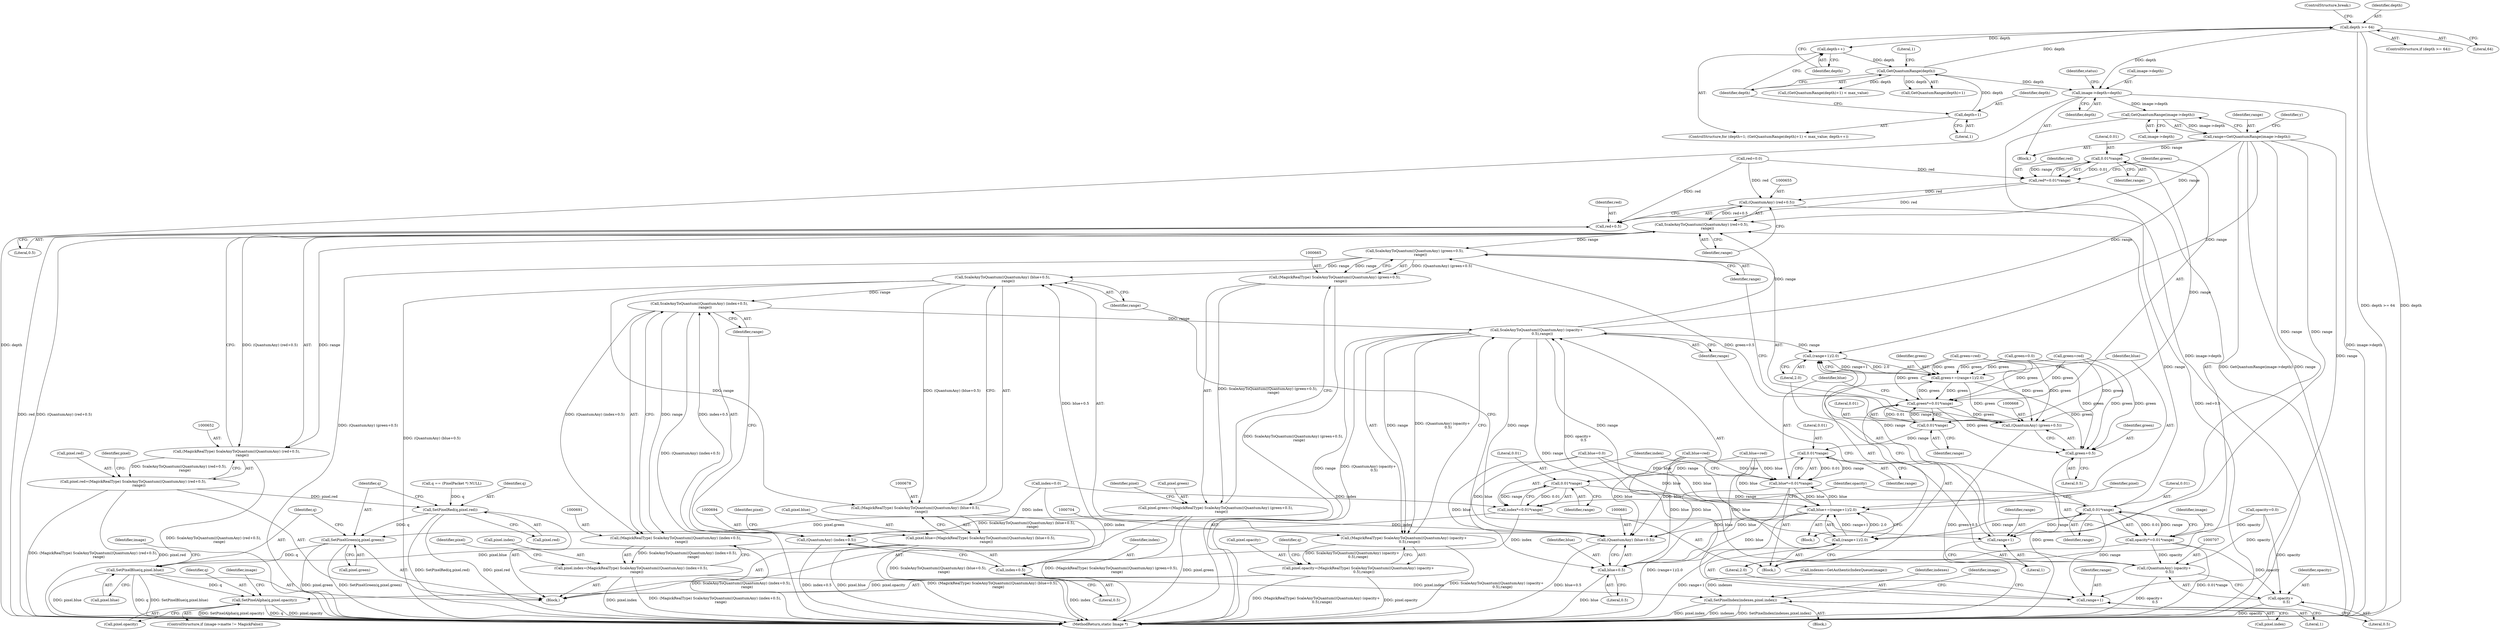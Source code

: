 digraph "0_ImageMagick_48bcf7c39302cdf9b0d9202ad03bf1b95152c44d@pointer" {
"1000290" [label="(Call,image->depth=depth)"];
"1000279" [label="(Call,GetQuantumRange(depth))"];
"1000283" [label="(Call,depth++)"];
"1000286" [label="(Call,depth >= 64)"];
"1000274" [label="(Call,depth=1)"];
"1000389" [label="(Call,GetQuantumRange(image->depth))"];
"1000387" [label="(Call,range=GetQuantumRange(image->depth))"];
"1000603" [label="(Call,0.01*range)"];
"1000601" [label="(Call,red*=0.01*range)"];
"1000654" [label="(Call,(QuantumAny) (red+0.5))"];
"1000653" [label="(Call,ScaleAnyToQuantum((QuantumAny) (red+0.5),\n          range))"];
"1000651" [label="(Call,(MagickRealType) ScaleAnyToQuantum((QuantumAny) (red+0.5),\n          range))"];
"1000647" [label="(Call,pixel.red=(MagickRealType) ScaleAnyToQuantum((QuantumAny) (red+0.5),\n          range))"];
"1000732" [label="(Call,SetPixelRed(q,pixel.red))"];
"1000737" [label="(Call,SetPixelGreen(q,pixel.green))"];
"1000742" [label="(Call,SetPixelBlue(q,pixel.blue))"];
"1000769" [label="(Call,SetPixelAlpha(q,pixel.opacity))"];
"1000666" [label="(Call,ScaleAnyToQuantum((QuantumAny) (green+0.5),\n          range))"];
"1000664" [label="(Call,(MagickRealType) ScaleAnyToQuantum((QuantumAny) (green+0.5),\n          range))"];
"1000660" [label="(Call,pixel.green=(MagickRealType) ScaleAnyToQuantum((QuantumAny) (green+0.5),\n          range))"];
"1000679" [label="(Call,ScaleAnyToQuantum((QuantumAny) (blue+0.5),\n          range))"];
"1000677" [label="(Call,(MagickRealType) ScaleAnyToQuantum((QuantumAny) (blue+0.5),\n          range))"];
"1000673" [label="(Call,pixel.blue=(MagickRealType) ScaleAnyToQuantum((QuantumAny) (blue+0.5),\n          range))"];
"1000692" [label="(Call,ScaleAnyToQuantum((QuantumAny) (index+0.5),\n          range))"];
"1000690" [label="(Call,(MagickRealType) ScaleAnyToQuantum((QuantumAny) (index+0.5),\n          range))"];
"1000686" [label="(Call,pixel.index=(MagickRealType) ScaleAnyToQuantum((QuantumAny) (index+0.5),\n          range))"];
"1000758" [label="(Call,SetPixelIndex(indexes,pixel.index))"];
"1000705" [label="(Call,ScaleAnyToQuantum((QuantumAny) (opacity+\n          0.5),range))"];
"1000635" [label="(Call,(range+1)/2.0)"];
"1000633" [label="(Call,green+=(range+1)/2.0)"];
"1000606" [label="(Call,green*=0.01*range)"];
"1000667" [label="(Call,(QuantumAny) (green+0.5))"];
"1000669" [label="(Call,green+0.5)"];
"1000636" [label="(Call,range+1)"];
"1000642" [label="(Call,(range+1)/2.0)"];
"1000640" [label="(Call,blue+=(range+1)/2.0)"];
"1000611" [label="(Call,blue*=0.01*range)"];
"1000680" [label="(Call,(QuantumAny) (blue+0.5))"];
"1000682" [label="(Call,blue+0.5)"];
"1000643" [label="(Call,range+1)"];
"1000703" [label="(Call,(MagickRealType) ScaleAnyToQuantum((QuantumAny) (opacity+\n          0.5),range))"];
"1000699" [label="(Call,pixel.opacity=(MagickRealType) ScaleAnyToQuantum((QuantumAny) (opacity+\n          0.5),range))"];
"1000656" [label="(Call,red+0.5)"];
"1000608" [label="(Call,0.01*range)"];
"1000613" [label="(Call,0.01*range)"];
"1000618" [label="(Call,0.01*range)"];
"1000616" [label="(Call,index*=0.01*range)"];
"1000693" [label="(Call,(QuantumAny) (index+0.5))"];
"1000695" [label="(Call,index+0.5)"];
"1000623" [label="(Call,0.01*range)"];
"1000621" [label="(Call,opacity*=0.01*range)"];
"1000706" [label="(Call,(QuantumAny) (opacity+\n          0.5))"];
"1000708" [label="(Call,opacity+\n          0.5)"];
"1000660" [label="(Call,pixel.green=(MagickRealType) ScaleAnyToQuantum((QuantumAny) (green+0.5),\n          range))"];
"1000389" [label="(Call,GetQuantumRange(image->depth))"];
"1000744" [label="(Call,pixel.blue)"];
"1000705" [label="(Call,ScaleAnyToQuantum((QuantumAny) (opacity+\n          0.5),range))"];
"1000670" [label="(Identifier,green)"];
"1000609" [label="(Literal,0.01)"];
"1000646" [label="(Literal,2.0)"];
"1000608" [label="(Call,0.01*range)"];
"1000615" [label="(Identifier,range)"];
"1000418" [label="(Call,blue=0.0)"];
"1000611" [label="(Call,blue*=0.01*range)"];
"1000739" [label="(Call,pixel.green)"];
"1000738" [label="(Identifier,q)"];
"1000734" [label="(Call,pixel.red)"];
"1000296" [label="(Identifier,status)"];
"1000758" [label="(Call,SetPixelIndex(indexes,pixel.index))"];
"1000289" [label="(ControlStructure,break;)"];
"1000390" [label="(Call,image->depth)"];
"1000645" [label="(Literal,1)"];
"1000284" [label="(Identifier,depth)"];
"1000607" [label="(Identifier,green)"];
"1000612" [label="(Identifier,blue)"];
"1000659" [label="(Identifier,range)"];
"1000743" [label="(Identifier,q)"];
"1000677" [label="(Call,(MagickRealType) ScaleAnyToQuantum((QuantumAny) (blue+0.5),\n          range))"];
"1000700" [label="(Call,pixel.opacity)"];
"1000777" [label="(Identifier,image)"];
"1000697" [label="(Literal,0.5)"];
"1000656" [label="(Call,red+0.5)"];
"1000285" [label="(ControlStructure,if (depth >= 64))"];
"1000674" [label="(Call,pixel.blue)"];
"1000664" [label="(Call,(MagickRealType) ScaleAnyToQuantum((QuantumAny) (green+0.5),\n          range))"];
"1000667" [label="(Call,(QuantumAny) (green+0.5))"];
"1000657" [label="(Identifier,red)"];
"1000643" [label="(Call,range+1)"];
"1000766" [label="(Identifier,image)"];
"1000614" [label="(Literal,0.01)"];
"1000290" [label="(Call,image->depth=depth)"];
"1000635" [label="(Call,(range+1)/2.0)"];
"1000601" [label="(Call,red*=0.01*range)"];
"1000623" [label="(Call,0.01*range)"];
"1000732" [label="(Call,SetPixelRed(q,pixel.red))"];
"1000388" [label="(Identifier,range)"];
"1000604" [label="(Literal,0.01)"];
"1000633" [label="(Call,green+=(range+1)/2.0)"];
"1000675" [label="(Identifier,pixel)"];
"1000742" [label="(Call,SetPixelBlue(q,pixel.blue))"];
"1000291" [label="(Call,image->depth)"];
"1000690" [label="(Call,(MagickRealType) ScaleAnyToQuantum((QuantumAny) (index+0.5),\n          range))"];
"1000661" [label="(Call,pixel.green)"];
"1000658" [label="(Literal,0.5)"];
"1000699" [label="(Call,pixel.opacity=(MagickRealType) ScaleAnyToQuantum((QuantumAny) (opacity+\n          0.5),range))"];
"1000760" [label="(Call,pixel.index)"];
"1000713" [label="(Identifier,q)"];
"1000294" [label="(Identifier,depth)"];
"1000864" [label="(MethodReturn,static Image *)"];
"1000696" [label="(Identifier,index)"];
"1000387" [label="(Call,range=GetQuantumRange(image->depth))"];
"1000477" [label="(Call,green=red)"];
"1000283" [label="(Call,depth++)"];
"1000288" [label="(Literal,64)"];
"1000637" [label="(Identifier,range)"];
"1000662" [label="(Identifier,pixel)"];
"1000480" [label="(Call,blue=red)"];
"1000276" [label="(Literal,1)"];
"1000709" [label="(Identifier,opacity)"];
"1000280" [label="(Identifier,depth)"];
"1000641" [label="(Identifier,blue)"];
"1000287" [label="(Identifier,depth)"];
"1000754" [label="(Call,indexes=GetAuthenticIndexQueue(image))"];
"1000703" [label="(Call,(MagickRealType) ScaleAnyToQuantum((QuantumAny) (opacity+\n          0.5),range))"];
"1000671" [label="(Literal,0.5)"];
"1000275" [label="(Identifier,depth)"];
"1000673" [label="(Call,pixel.blue=(MagickRealType) ScaleAnyToQuantum((QuantumAny) (blue+0.5),\n          range))"];
"1000737" [label="(Call,SetPixelGreen(q,pixel.green))"];
"1000770" [label="(Identifier,q)"];
"1000649" [label="(Identifier,pixel)"];
"1000726" [label="(Call,q == (PixelPacket *) NULL)"];
"1000686" [label="(Call,pixel.index=(MagickRealType) ScaleAnyToQuantum((QuantumAny) (index+0.5),\n          range))"];
"1000214" [label="(Block,)"];
"1000682" [label="(Call,blue+0.5)"];
"1000642" [label="(Call,(range+1)/2.0)"];
"1000684" [label="(Literal,0.5)"];
"1000274" [label="(Call,depth=1)"];
"1000688" [label="(Identifier,pixel)"];
"1000687" [label="(Call,pixel.index)"];
"1000440" [label="(Block,)"];
"1000669" [label="(Call,green+0.5)"];
"1000698" [label="(Identifier,range)"];
"1000683" [label="(Identifier,blue)"];
"1000286" [label="(Call,depth >= 64)"];
"1000648" [label="(Call,pixel.red)"];
"1000701" [label="(Identifier,pixel)"];
"1000412" [label="(Call,red=0.0)"];
"1000692" [label="(Call,ScaleAnyToQuantum((QuantumAny) (index+0.5),\n          range))"];
"1000759" [label="(Identifier,indexes)"];
"1000639" [label="(Literal,2.0)"];
"1000605" [label="(Identifier,range)"];
"1000616" [label="(Call,index*=0.01*range)"];
"1000629" [label="(Identifier,image)"];
"1000273" [label="(ControlStructure,for (depth=1; (GetQuantumRange(depth)+1) < max_value; depth++))"];
"1000606" [label="(Call,green*=0.01*range)"];
"1000281" [label="(Literal,1)"];
"1000618" [label="(Call,0.01*range)"];
"1000710" [label="(Literal,0.5)"];
"1000617" [label="(Identifier,index)"];
"1000638" [label="(Literal,1)"];
"1000277" [label="(Call,(GetQuantumRange(depth)+1) < max_value)"];
"1000753" [label="(Block,)"];
"1000750" [label="(Identifier,image)"];
"1000654" [label="(Call,(QuantumAny) (red+0.5))"];
"1000672" [label="(Identifier,range)"];
"1000610" [label="(Identifier,range)"];
"1000733" [label="(Identifier,q)"];
"1000708" [label="(Call,opacity+\n          0.5)"];
"1000644" [label="(Identifier,range)"];
"1000651" [label="(Call,(MagickRealType) ScaleAnyToQuantum((QuantumAny) (red+0.5),\n          range))"];
"1000622" [label="(Identifier,opacity)"];
"1000624" [label="(Literal,0.01)"];
"1000711" [label="(Identifier,range)"];
"1000424" [label="(Call,opacity=0.0)"];
"1000603" [label="(Call,0.01*range)"];
"1000680" [label="(Call,(QuantumAny) (blue+0.5))"];
"1000685" [label="(Identifier,range)"];
"1000498" [label="(Call,blue=red)"];
"1000693" [label="(Call,(QuantumAny) (index+0.5))"];
"1000495" [label="(Call,green=red)"];
"1000636" [label="(Call,range+1)"];
"1000634" [label="(Identifier,green)"];
"1000619" [label="(Literal,0.01)"];
"1000695" [label="(Call,index+0.5)"];
"1000613" [label="(Call,0.01*range)"];
"1000706" [label="(Call,(QuantumAny) (opacity+\n          0.5))"];
"1000769" [label="(Call,SetPixelAlpha(q,pixel.opacity))"];
"1000395" [label="(Identifier,y)"];
"1000653" [label="(Call,ScaleAnyToQuantum((QuantumAny) (red+0.5),\n          range))"];
"1000620" [label="(Identifier,range)"];
"1000602" [label="(Identifier,red)"];
"1000771" [label="(Call,pixel.opacity)"];
"1000763" [label="(ControlStructure,if (image->matte != MagickFalse))"];
"1000632" [label="(Block,)"];
"1000621" [label="(Call,opacity*=0.01*range)"];
"1000415" [label="(Call,green=0.0)"];
"1000421" [label="(Call,index=0.0)"];
"1000647" [label="(Call,pixel.red=(MagickRealType) ScaleAnyToQuantum((QuantumAny) (red+0.5),\n          range))"];
"1000640" [label="(Call,blue+=(range+1)/2.0)"];
"1000278" [label="(Call,GetQuantumRange(depth)+1)"];
"1000625" [label="(Identifier,range)"];
"1000666" [label="(Call,ScaleAnyToQuantum((QuantumAny) (green+0.5),\n          range))"];
"1000279" [label="(Call,GetQuantumRange(depth))"];
"1000600" [label="(Block,)"];
"1000679" [label="(Call,ScaleAnyToQuantum((QuantumAny) (blue+0.5),\n          range))"];
"1000290" -> "1000214"  [label="AST: "];
"1000290" -> "1000294"  [label="CFG: "];
"1000291" -> "1000290"  [label="AST: "];
"1000294" -> "1000290"  [label="AST: "];
"1000296" -> "1000290"  [label="CFG: "];
"1000290" -> "1000864"  [label="DDG: image->depth"];
"1000290" -> "1000864"  [label="DDG: depth"];
"1000279" -> "1000290"  [label="DDG: depth"];
"1000286" -> "1000290"  [label="DDG: depth"];
"1000290" -> "1000389"  [label="DDG: image->depth"];
"1000279" -> "1000278"  [label="AST: "];
"1000279" -> "1000280"  [label="CFG: "];
"1000280" -> "1000279"  [label="AST: "];
"1000281" -> "1000279"  [label="CFG: "];
"1000279" -> "1000277"  [label="DDG: depth"];
"1000279" -> "1000278"  [label="DDG: depth"];
"1000283" -> "1000279"  [label="DDG: depth"];
"1000274" -> "1000279"  [label="DDG: depth"];
"1000279" -> "1000286"  [label="DDG: depth"];
"1000283" -> "1000273"  [label="AST: "];
"1000283" -> "1000284"  [label="CFG: "];
"1000284" -> "1000283"  [label="AST: "];
"1000280" -> "1000283"  [label="CFG: "];
"1000286" -> "1000283"  [label="DDG: depth"];
"1000286" -> "1000285"  [label="AST: "];
"1000286" -> "1000288"  [label="CFG: "];
"1000287" -> "1000286"  [label="AST: "];
"1000288" -> "1000286"  [label="AST: "];
"1000289" -> "1000286"  [label="CFG: "];
"1000284" -> "1000286"  [label="CFG: "];
"1000286" -> "1000864"  [label="DDG: depth >= 64"];
"1000286" -> "1000864"  [label="DDG: depth"];
"1000274" -> "1000273"  [label="AST: "];
"1000274" -> "1000276"  [label="CFG: "];
"1000275" -> "1000274"  [label="AST: "];
"1000276" -> "1000274"  [label="AST: "];
"1000280" -> "1000274"  [label="CFG: "];
"1000389" -> "1000387"  [label="AST: "];
"1000389" -> "1000390"  [label="CFG: "];
"1000390" -> "1000389"  [label="AST: "];
"1000387" -> "1000389"  [label="CFG: "];
"1000389" -> "1000864"  [label="DDG: image->depth"];
"1000389" -> "1000387"  [label="DDG: image->depth"];
"1000387" -> "1000214"  [label="AST: "];
"1000388" -> "1000387"  [label="AST: "];
"1000395" -> "1000387"  [label="CFG: "];
"1000387" -> "1000864"  [label="DDG: GetQuantumRange(image->depth)"];
"1000387" -> "1000864"  [label="DDG: range"];
"1000387" -> "1000603"  [label="DDG: range"];
"1000387" -> "1000635"  [label="DDG: range"];
"1000387" -> "1000636"  [label="DDG: range"];
"1000387" -> "1000642"  [label="DDG: range"];
"1000387" -> "1000643"  [label="DDG: range"];
"1000387" -> "1000653"  [label="DDG: range"];
"1000603" -> "1000601"  [label="AST: "];
"1000603" -> "1000605"  [label="CFG: "];
"1000604" -> "1000603"  [label="AST: "];
"1000605" -> "1000603"  [label="AST: "];
"1000601" -> "1000603"  [label="CFG: "];
"1000603" -> "1000601"  [label="DDG: 0.01"];
"1000603" -> "1000601"  [label="DDG: range"];
"1000705" -> "1000603"  [label="DDG: range"];
"1000603" -> "1000608"  [label="DDG: range"];
"1000601" -> "1000600"  [label="AST: "];
"1000602" -> "1000601"  [label="AST: "];
"1000607" -> "1000601"  [label="CFG: "];
"1000412" -> "1000601"  [label="DDG: red"];
"1000601" -> "1000654"  [label="DDG: red"];
"1000601" -> "1000656"  [label="DDG: red"];
"1000654" -> "1000653"  [label="AST: "];
"1000654" -> "1000656"  [label="CFG: "];
"1000655" -> "1000654"  [label="AST: "];
"1000656" -> "1000654"  [label="AST: "];
"1000659" -> "1000654"  [label="CFG: "];
"1000654" -> "1000864"  [label="DDG: red+0.5"];
"1000654" -> "1000653"  [label="DDG: red+0.5"];
"1000412" -> "1000654"  [label="DDG: red"];
"1000653" -> "1000651"  [label="AST: "];
"1000653" -> "1000659"  [label="CFG: "];
"1000659" -> "1000653"  [label="AST: "];
"1000651" -> "1000653"  [label="CFG: "];
"1000653" -> "1000864"  [label="DDG: (QuantumAny) (red+0.5)"];
"1000653" -> "1000651"  [label="DDG: (QuantumAny) (red+0.5)"];
"1000653" -> "1000651"  [label="DDG: range"];
"1000705" -> "1000653"  [label="DDG: range"];
"1000623" -> "1000653"  [label="DDG: range"];
"1000653" -> "1000666"  [label="DDG: range"];
"1000651" -> "1000647"  [label="AST: "];
"1000652" -> "1000651"  [label="AST: "];
"1000647" -> "1000651"  [label="CFG: "];
"1000651" -> "1000864"  [label="DDG: ScaleAnyToQuantum((QuantumAny) (red+0.5),\n          range)"];
"1000651" -> "1000647"  [label="DDG: ScaleAnyToQuantum((QuantumAny) (red+0.5),\n          range)"];
"1000647" -> "1000440"  [label="AST: "];
"1000648" -> "1000647"  [label="AST: "];
"1000662" -> "1000647"  [label="CFG: "];
"1000647" -> "1000864"  [label="DDG: (MagickRealType) ScaleAnyToQuantum((QuantumAny) (red+0.5),\n          range)"];
"1000647" -> "1000864"  [label="DDG: pixel.red"];
"1000647" -> "1000732"  [label="DDG: pixel.red"];
"1000732" -> "1000440"  [label="AST: "];
"1000732" -> "1000734"  [label="CFG: "];
"1000733" -> "1000732"  [label="AST: "];
"1000734" -> "1000732"  [label="AST: "];
"1000738" -> "1000732"  [label="CFG: "];
"1000732" -> "1000864"  [label="DDG: pixel.red"];
"1000732" -> "1000864"  [label="DDG: SetPixelRed(q,pixel.red)"];
"1000726" -> "1000732"  [label="DDG: q"];
"1000732" -> "1000737"  [label="DDG: q"];
"1000737" -> "1000440"  [label="AST: "];
"1000737" -> "1000739"  [label="CFG: "];
"1000738" -> "1000737"  [label="AST: "];
"1000739" -> "1000737"  [label="AST: "];
"1000743" -> "1000737"  [label="CFG: "];
"1000737" -> "1000864"  [label="DDG: pixel.green"];
"1000737" -> "1000864"  [label="DDG: SetPixelGreen(q,pixel.green)"];
"1000660" -> "1000737"  [label="DDG: pixel.green"];
"1000737" -> "1000742"  [label="DDG: q"];
"1000742" -> "1000440"  [label="AST: "];
"1000742" -> "1000744"  [label="CFG: "];
"1000743" -> "1000742"  [label="AST: "];
"1000744" -> "1000742"  [label="AST: "];
"1000750" -> "1000742"  [label="CFG: "];
"1000742" -> "1000864"  [label="DDG: SetPixelBlue(q,pixel.blue)"];
"1000742" -> "1000864"  [label="DDG: pixel.blue"];
"1000742" -> "1000864"  [label="DDG: q"];
"1000673" -> "1000742"  [label="DDG: pixel.blue"];
"1000742" -> "1000769"  [label="DDG: q"];
"1000769" -> "1000763"  [label="AST: "];
"1000769" -> "1000771"  [label="CFG: "];
"1000770" -> "1000769"  [label="AST: "];
"1000771" -> "1000769"  [label="AST: "];
"1000777" -> "1000769"  [label="CFG: "];
"1000769" -> "1000864"  [label="DDG: SetPixelAlpha(q,pixel.opacity)"];
"1000769" -> "1000864"  [label="DDG: q"];
"1000769" -> "1000864"  [label="DDG: pixel.opacity"];
"1000699" -> "1000769"  [label="DDG: pixel.opacity"];
"1000666" -> "1000664"  [label="AST: "];
"1000666" -> "1000672"  [label="CFG: "];
"1000667" -> "1000666"  [label="AST: "];
"1000672" -> "1000666"  [label="AST: "];
"1000664" -> "1000666"  [label="CFG: "];
"1000666" -> "1000864"  [label="DDG: (QuantumAny) (green+0.5)"];
"1000666" -> "1000664"  [label="DDG: (QuantumAny) (green+0.5)"];
"1000666" -> "1000664"  [label="DDG: range"];
"1000667" -> "1000666"  [label="DDG: green+0.5"];
"1000666" -> "1000679"  [label="DDG: range"];
"1000664" -> "1000660"  [label="AST: "];
"1000665" -> "1000664"  [label="AST: "];
"1000660" -> "1000664"  [label="CFG: "];
"1000664" -> "1000864"  [label="DDG: ScaleAnyToQuantum((QuantumAny) (green+0.5),\n          range)"];
"1000664" -> "1000660"  [label="DDG: ScaleAnyToQuantum((QuantumAny) (green+0.5),\n          range)"];
"1000660" -> "1000440"  [label="AST: "];
"1000661" -> "1000660"  [label="AST: "];
"1000675" -> "1000660"  [label="CFG: "];
"1000660" -> "1000864"  [label="DDG: (MagickRealType) ScaleAnyToQuantum((QuantumAny) (green+0.5),\n          range)"];
"1000660" -> "1000864"  [label="DDG: pixel.green"];
"1000679" -> "1000677"  [label="AST: "];
"1000679" -> "1000685"  [label="CFG: "];
"1000680" -> "1000679"  [label="AST: "];
"1000685" -> "1000679"  [label="AST: "];
"1000677" -> "1000679"  [label="CFG: "];
"1000679" -> "1000864"  [label="DDG: (QuantumAny) (blue+0.5)"];
"1000679" -> "1000677"  [label="DDG: (QuantumAny) (blue+0.5)"];
"1000679" -> "1000677"  [label="DDG: range"];
"1000680" -> "1000679"  [label="DDG: blue+0.5"];
"1000679" -> "1000692"  [label="DDG: range"];
"1000677" -> "1000673"  [label="AST: "];
"1000678" -> "1000677"  [label="AST: "];
"1000673" -> "1000677"  [label="CFG: "];
"1000677" -> "1000864"  [label="DDG: ScaleAnyToQuantum((QuantumAny) (blue+0.5),\n          range)"];
"1000677" -> "1000673"  [label="DDG: ScaleAnyToQuantum((QuantumAny) (blue+0.5),\n          range)"];
"1000673" -> "1000440"  [label="AST: "];
"1000674" -> "1000673"  [label="AST: "];
"1000688" -> "1000673"  [label="CFG: "];
"1000673" -> "1000864"  [label="DDG: (MagickRealType) ScaleAnyToQuantum((QuantumAny) (blue+0.5),\n          range)"];
"1000673" -> "1000864"  [label="DDG: pixel.blue"];
"1000692" -> "1000690"  [label="AST: "];
"1000692" -> "1000698"  [label="CFG: "];
"1000693" -> "1000692"  [label="AST: "];
"1000698" -> "1000692"  [label="AST: "];
"1000690" -> "1000692"  [label="CFG: "];
"1000692" -> "1000864"  [label="DDG: (QuantumAny) (index+0.5)"];
"1000692" -> "1000690"  [label="DDG: (QuantumAny) (index+0.5)"];
"1000692" -> "1000690"  [label="DDG: range"];
"1000693" -> "1000692"  [label="DDG: index+0.5"];
"1000692" -> "1000705"  [label="DDG: range"];
"1000690" -> "1000686"  [label="AST: "];
"1000691" -> "1000690"  [label="AST: "];
"1000686" -> "1000690"  [label="CFG: "];
"1000690" -> "1000864"  [label="DDG: ScaleAnyToQuantum((QuantumAny) (index+0.5),\n          range)"];
"1000690" -> "1000686"  [label="DDG: ScaleAnyToQuantum((QuantumAny) (index+0.5),\n          range)"];
"1000686" -> "1000440"  [label="AST: "];
"1000687" -> "1000686"  [label="AST: "];
"1000701" -> "1000686"  [label="CFG: "];
"1000686" -> "1000864"  [label="DDG: (MagickRealType) ScaleAnyToQuantum((QuantumAny) (index+0.5),\n          range)"];
"1000686" -> "1000864"  [label="DDG: pixel.index"];
"1000686" -> "1000758"  [label="DDG: pixel.index"];
"1000758" -> "1000753"  [label="AST: "];
"1000758" -> "1000760"  [label="CFG: "];
"1000759" -> "1000758"  [label="AST: "];
"1000760" -> "1000758"  [label="AST: "];
"1000766" -> "1000758"  [label="CFG: "];
"1000758" -> "1000864"  [label="DDG: SetPixelIndex(indexes,pixel.index)"];
"1000758" -> "1000864"  [label="DDG: pixel.index"];
"1000758" -> "1000864"  [label="DDG: indexes"];
"1000754" -> "1000758"  [label="DDG: indexes"];
"1000705" -> "1000703"  [label="AST: "];
"1000705" -> "1000711"  [label="CFG: "];
"1000706" -> "1000705"  [label="AST: "];
"1000711" -> "1000705"  [label="AST: "];
"1000703" -> "1000705"  [label="CFG: "];
"1000705" -> "1000864"  [label="DDG: range"];
"1000705" -> "1000864"  [label="DDG: (QuantumAny) (opacity+\n          0.5)"];
"1000705" -> "1000635"  [label="DDG: range"];
"1000705" -> "1000636"  [label="DDG: range"];
"1000705" -> "1000642"  [label="DDG: range"];
"1000705" -> "1000643"  [label="DDG: range"];
"1000705" -> "1000703"  [label="DDG: (QuantumAny) (opacity+\n          0.5)"];
"1000705" -> "1000703"  [label="DDG: range"];
"1000706" -> "1000705"  [label="DDG: opacity+\n          0.5"];
"1000635" -> "1000633"  [label="AST: "];
"1000635" -> "1000639"  [label="CFG: "];
"1000636" -> "1000635"  [label="AST: "];
"1000639" -> "1000635"  [label="AST: "];
"1000633" -> "1000635"  [label="CFG: "];
"1000635" -> "1000633"  [label="DDG: range+1"];
"1000635" -> "1000633"  [label="DDG: 2.0"];
"1000623" -> "1000635"  [label="DDG: range"];
"1000633" -> "1000632"  [label="AST: "];
"1000634" -> "1000633"  [label="AST: "];
"1000641" -> "1000633"  [label="CFG: "];
"1000633" -> "1000606"  [label="DDG: green"];
"1000606" -> "1000633"  [label="DDG: green"];
"1000495" -> "1000633"  [label="DDG: green"];
"1000415" -> "1000633"  [label="DDG: green"];
"1000477" -> "1000633"  [label="DDG: green"];
"1000633" -> "1000667"  [label="DDG: green"];
"1000633" -> "1000669"  [label="DDG: green"];
"1000606" -> "1000600"  [label="AST: "];
"1000606" -> "1000608"  [label="CFG: "];
"1000607" -> "1000606"  [label="AST: "];
"1000608" -> "1000606"  [label="AST: "];
"1000612" -> "1000606"  [label="CFG: "];
"1000608" -> "1000606"  [label="DDG: 0.01"];
"1000608" -> "1000606"  [label="DDG: range"];
"1000495" -> "1000606"  [label="DDG: green"];
"1000415" -> "1000606"  [label="DDG: green"];
"1000477" -> "1000606"  [label="DDG: green"];
"1000606" -> "1000667"  [label="DDG: green"];
"1000606" -> "1000669"  [label="DDG: green"];
"1000667" -> "1000669"  [label="CFG: "];
"1000668" -> "1000667"  [label="AST: "];
"1000669" -> "1000667"  [label="AST: "];
"1000672" -> "1000667"  [label="CFG: "];
"1000667" -> "1000864"  [label="DDG: green+0.5"];
"1000495" -> "1000667"  [label="DDG: green"];
"1000415" -> "1000667"  [label="DDG: green"];
"1000477" -> "1000667"  [label="DDG: green"];
"1000669" -> "1000671"  [label="CFG: "];
"1000670" -> "1000669"  [label="AST: "];
"1000671" -> "1000669"  [label="AST: "];
"1000669" -> "1000864"  [label="DDG: green"];
"1000495" -> "1000669"  [label="DDG: green"];
"1000415" -> "1000669"  [label="DDG: green"];
"1000477" -> "1000669"  [label="DDG: green"];
"1000636" -> "1000638"  [label="CFG: "];
"1000637" -> "1000636"  [label="AST: "];
"1000638" -> "1000636"  [label="AST: "];
"1000639" -> "1000636"  [label="CFG: "];
"1000623" -> "1000636"  [label="DDG: range"];
"1000642" -> "1000640"  [label="AST: "];
"1000642" -> "1000646"  [label="CFG: "];
"1000643" -> "1000642"  [label="AST: "];
"1000646" -> "1000642"  [label="AST: "];
"1000640" -> "1000642"  [label="CFG: "];
"1000642" -> "1000864"  [label="DDG: range+1"];
"1000642" -> "1000640"  [label="DDG: range+1"];
"1000642" -> "1000640"  [label="DDG: 2.0"];
"1000623" -> "1000642"  [label="DDG: range"];
"1000640" -> "1000632"  [label="AST: "];
"1000641" -> "1000640"  [label="AST: "];
"1000649" -> "1000640"  [label="CFG: "];
"1000640" -> "1000864"  [label="DDG: (range+1)/2.0"];
"1000640" -> "1000611"  [label="DDG: blue"];
"1000498" -> "1000640"  [label="DDG: blue"];
"1000480" -> "1000640"  [label="DDG: blue"];
"1000418" -> "1000640"  [label="DDG: blue"];
"1000611" -> "1000640"  [label="DDG: blue"];
"1000640" -> "1000680"  [label="DDG: blue"];
"1000640" -> "1000682"  [label="DDG: blue"];
"1000611" -> "1000600"  [label="AST: "];
"1000611" -> "1000613"  [label="CFG: "];
"1000612" -> "1000611"  [label="AST: "];
"1000613" -> "1000611"  [label="AST: "];
"1000617" -> "1000611"  [label="CFG: "];
"1000613" -> "1000611"  [label="DDG: 0.01"];
"1000613" -> "1000611"  [label="DDG: range"];
"1000498" -> "1000611"  [label="DDG: blue"];
"1000480" -> "1000611"  [label="DDG: blue"];
"1000418" -> "1000611"  [label="DDG: blue"];
"1000611" -> "1000680"  [label="DDG: blue"];
"1000611" -> "1000682"  [label="DDG: blue"];
"1000680" -> "1000682"  [label="CFG: "];
"1000681" -> "1000680"  [label="AST: "];
"1000682" -> "1000680"  [label="AST: "];
"1000685" -> "1000680"  [label="CFG: "];
"1000680" -> "1000864"  [label="DDG: blue+0.5"];
"1000498" -> "1000680"  [label="DDG: blue"];
"1000480" -> "1000680"  [label="DDG: blue"];
"1000418" -> "1000680"  [label="DDG: blue"];
"1000682" -> "1000684"  [label="CFG: "];
"1000683" -> "1000682"  [label="AST: "];
"1000684" -> "1000682"  [label="AST: "];
"1000682" -> "1000864"  [label="DDG: blue"];
"1000498" -> "1000682"  [label="DDG: blue"];
"1000480" -> "1000682"  [label="DDG: blue"];
"1000418" -> "1000682"  [label="DDG: blue"];
"1000643" -> "1000645"  [label="CFG: "];
"1000644" -> "1000643"  [label="AST: "];
"1000645" -> "1000643"  [label="AST: "];
"1000646" -> "1000643"  [label="CFG: "];
"1000623" -> "1000643"  [label="DDG: range"];
"1000703" -> "1000699"  [label="AST: "];
"1000704" -> "1000703"  [label="AST: "];
"1000699" -> "1000703"  [label="CFG: "];
"1000703" -> "1000864"  [label="DDG: ScaleAnyToQuantum((QuantumAny) (opacity+\n          0.5),range)"];
"1000703" -> "1000699"  [label="DDG: ScaleAnyToQuantum((QuantumAny) (opacity+\n          0.5),range)"];
"1000699" -> "1000440"  [label="AST: "];
"1000700" -> "1000699"  [label="AST: "];
"1000713" -> "1000699"  [label="CFG: "];
"1000699" -> "1000864"  [label="DDG: pixel.opacity"];
"1000699" -> "1000864"  [label="DDG: (MagickRealType) ScaleAnyToQuantum((QuantumAny) (opacity+\n          0.5),range)"];
"1000656" -> "1000658"  [label="CFG: "];
"1000657" -> "1000656"  [label="AST: "];
"1000658" -> "1000656"  [label="AST: "];
"1000656" -> "1000864"  [label="DDG: red"];
"1000412" -> "1000656"  [label="DDG: red"];
"1000608" -> "1000610"  [label="CFG: "];
"1000609" -> "1000608"  [label="AST: "];
"1000610" -> "1000608"  [label="AST: "];
"1000608" -> "1000613"  [label="DDG: range"];
"1000613" -> "1000615"  [label="CFG: "];
"1000614" -> "1000613"  [label="AST: "];
"1000615" -> "1000613"  [label="AST: "];
"1000613" -> "1000618"  [label="DDG: range"];
"1000618" -> "1000616"  [label="AST: "];
"1000618" -> "1000620"  [label="CFG: "];
"1000619" -> "1000618"  [label="AST: "];
"1000620" -> "1000618"  [label="AST: "];
"1000616" -> "1000618"  [label="CFG: "];
"1000618" -> "1000616"  [label="DDG: 0.01"];
"1000618" -> "1000616"  [label="DDG: range"];
"1000618" -> "1000623"  [label="DDG: range"];
"1000616" -> "1000600"  [label="AST: "];
"1000617" -> "1000616"  [label="AST: "];
"1000622" -> "1000616"  [label="CFG: "];
"1000421" -> "1000616"  [label="DDG: index"];
"1000616" -> "1000693"  [label="DDG: index"];
"1000616" -> "1000695"  [label="DDG: index"];
"1000693" -> "1000695"  [label="CFG: "];
"1000694" -> "1000693"  [label="AST: "];
"1000695" -> "1000693"  [label="AST: "];
"1000698" -> "1000693"  [label="CFG: "];
"1000693" -> "1000864"  [label="DDG: index+0.5"];
"1000421" -> "1000693"  [label="DDG: index"];
"1000695" -> "1000697"  [label="CFG: "];
"1000696" -> "1000695"  [label="AST: "];
"1000697" -> "1000695"  [label="AST: "];
"1000695" -> "1000864"  [label="DDG: index"];
"1000421" -> "1000695"  [label="DDG: index"];
"1000623" -> "1000621"  [label="AST: "];
"1000623" -> "1000625"  [label="CFG: "];
"1000624" -> "1000623"  [label="AST: "];
"1000625" -> "1000623"  [label="AST: "];
"1000621" -> "1000623"  [label="CFG: "];
"1000623" -> "1000621"  [label="DDG: 0.01"];
"1000623" -> "1000621"  [label="DDG: range"];
"1000621" -> "1000600"  [label="AST: "];
"1000622" -> "1000621"  [label="AST: "];
"1000629" -> "1000621"  [label="CFG: "];
"1000621" -> "1000864"  [label="DDG: 0.01*range"];
"1000424" -> "1000621"  [label="DDG: opacity"];
"1000621" -> "1000706"  [label="DDG: opacity"];
"1000621" -> "1000708"  [label="DDG: opacity"];
"1000706" -> "1000708"  [label="CFG: "];
"1000707" -> "1000706"  [label="AST: "];
"1000708" -> "1000706"  [label="AST: "];
"1000711" -> "1000706"  [label="CFG: "];
"1000706" -> "1000864"  [label="DDG: opacity+\n          0.5"];
"1000424" -> "1000706"  [label="DDG: opacity"];
"1000708" -> "1000710"  [label="CFG: "];
"1000709" -> "1000708"  [label="AST: "];
"1000710" -> "1000708"  [label="AST: "];
"1000708" -> "1000864"  [label="DDG: opacity"];
"1000424" -> "1000708"  [label="DDG: opacity"];
}

